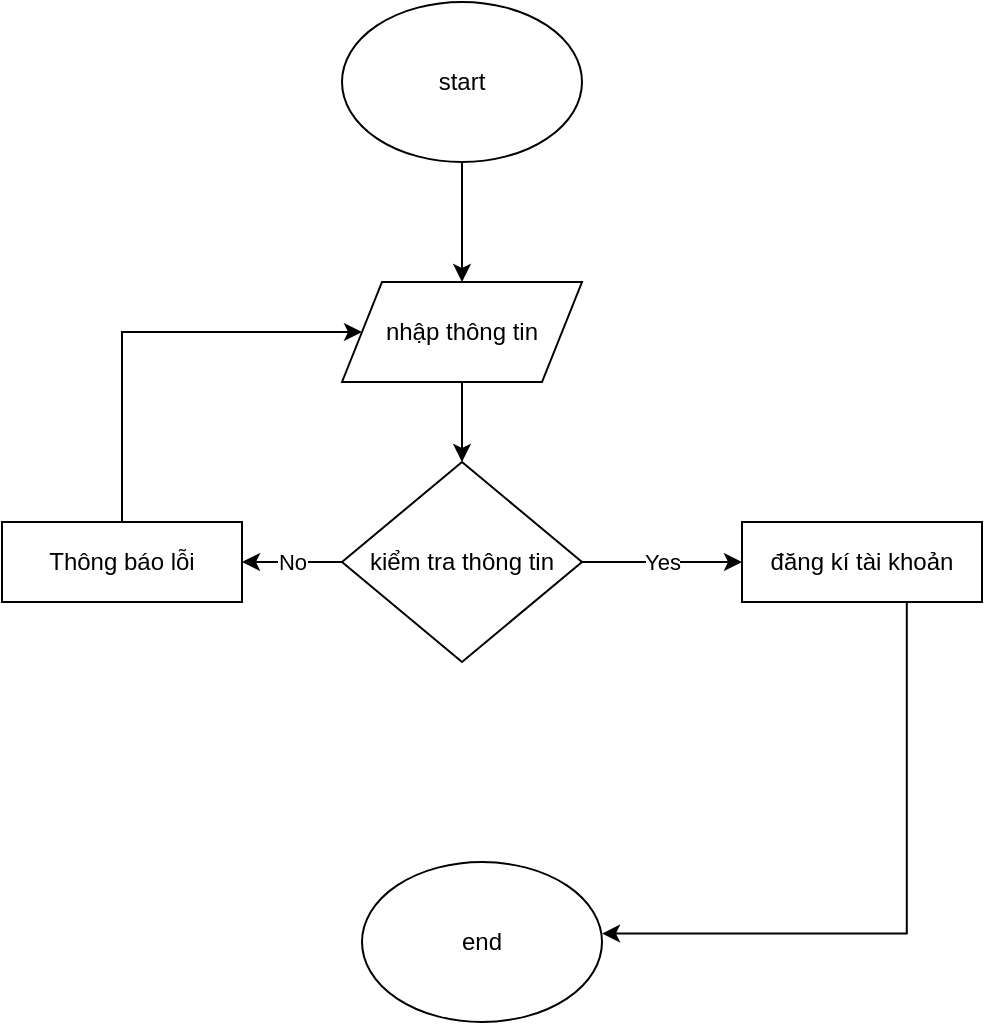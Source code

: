 <mxfile version="28.2.3">
  <diagram name="Page-1" id="nyWPZNVnwxpgpzb4Okbb">
    <mxGraphModel dx="1042" dy="596" grid="1" gridSize="10" guides="1" tooltips="1" connect="1" arrows="1" fold="1" page="1" pageScale="1" pageWidth="827" pageHeight="1169" math="0" shadow="0">
      <root>
        <mxCell id="0" />
        <mxCell id="1" parent="0" />
        <mxCell id="AaedQ9yPCrZqm83h_k6c-4" value="" style="edgeStyle=orthogonalEdgeStyle;rounded=0;orthogonalLoop=1;jettySize=auto;html=1;" edge="1" parent="1" source="AaedQ9yPCrZqm83h_k6c-1" target="AaedQ9yPCrZqm83h_k6c-3">
          <mxGeometry relative="1" as="geometry" />
        </mxCell>
        <mxCell id="AaedQ9yPCrZqm83h_k6c-1" value="start" style="ellipse;whiteSpace=wrap;html=1;" vertex="1" parent="1">
          <mxGeometry x="360" y="100" width="120" height="80" as="geometry" />
        </mxCell>
        <mxCell id="AaedQ9yPCrZqm83h_k6c-6" value="" style="edgeStyle=orthogonalEdgeStyle;rounded=0;orthogonalLoop=1;jettySize=auto;html=1;" edge="1" parent="1" source="AaedQ9yPCrZqm83h_k6c-3" target="AaedQ9yPCrZqm83h_k6c-5">
          <mxGeometry relative="1" as="geometry" />
        </mxCell>
        <mxCell id="AaedQ9yPCrZqm83h_k6c-3" value="nhập thông tin" style="shape=parallelogram;perimeter=parallelogramPerimeter;whiteSpace=wrap;html=1;fixedSize=1;" vertex="1" parent="1">
          <mxGeometry x="360" y="240" width="120" height="50" as="geometry" />
        </mxCell>
        <mxCell id="AaedQ9yPCrZqm83h_k6c-9" value="Yes" style="edgeStyle=orthogonalEdgeStyle;rounded=0;orthogonalLoop=1;jettySize=auto;html=1;" edge="1" parent="1" source="AaedQ9yPCrZqm83h_k6c-5" target="AaedQ9yPCrZqm83h_k6c-7">
          <mxGeometry relative="1" as="geometry" />
        </mxCell>
        <mxCell id="AaedQ9yPCrZqm83h_k6c-11" value="No" style="edgeStyle=orthogonalEdgeStyle;rounded=0;orthogonalLoop=1;jettySize=auto;html=1;" edge="1" parent="1" source="AaedQ9yPCrZqm83h_k6c-5" target="AaedQ9yPCrZqm83h_k6c-10">
          <mxGeometry relative="1" as="geometry" />
        </mxCell>
        <mxCell id="AaedQ9yPCrZqm83h_k6c-5" value="kiểm tra thông tin" style="rhombus;whiteSpace=wrap;html=1;" vertex="1" parent="1">
          <mxGeometry x="360" y="330" width="120" height="100" as="geometry" />
        </mxCell>
        <mxCell id="AaedQ9yPCrZqm83h_k6c-14" style="edgeStyle=orthogonalEdgeStyle;rounded=0;orthogonalLoop=1;jettySize=auto;html=1;entryX=0.98;entryY=0.697;entryDx=0;entryDy=0;entryPerimeter=0;" edge="1" parent="1">
          <mxGeometry relative="1" as="geometry">
            <mxPoint x="490.0" y="565.76" as="targetPoint" />
            <mxPoint x="642.4" y="380" as="sourcePoint" />
            <Array as="points">
              <mxPoint x="642.4" y="566" />
            </Array>
          </mxGeometry>
        </mxCell>
        <mxCell id="AaedQ9yPCrZqm83h_k6c-7" value="đăng kí tài khoản" style="rounded=0;whiteSpace=wrap;html=1;" vertex="1" parent="1">
          <mxGeometry x="560" y="360" width="120" height="40" as="geometry" />
        </mxCell>
        <mxCell id="AaedQ9yPCrZqm83h_k6c-12" style="edgeStyle=orthogonalEdgeStyle;rounded=0;orthogonalLoop=1;jettySize=auto;html=1;entryX=0;entryY=0.5;entryDx=0;entryDy=0;" edge="1" parent="1" source="AaedQ9yPCrZqm83h_k6c-10" target="AaedQ9yPCrZqm83h_k6c-3">
          <mxGeometry relative="1" as="geometry">
            <mxPoint x="250" y="260" as="targetPoint" />
            <Array as="points">
              <mxPoint x="250" y="265" />
            </Array>
          </mxGeometry>
        </mxCell>
        <mxCell id="AaedQ9yPCrZqm83h_k6c-10" value="Thông báo lỗi" style="rounded=0;whiteSpace=wrap;html=1;" vertex="1" parent="1">
          <mxGeometry x="190" y="360" width="120" height="40" as="geometry" />
        </mxCell>
        <mxCell id="AaedQ9yPCrZqm83h_k6c-13" value="end" style="ellipse;whiteSpace=wrap;html=1;" vertex="1" parent="1">
          <mxGeometry x="370" y="530" width="120" height="80" as="geometry" />
        </mxCell>
      </root>
    </mxGraphModel>
  </diagram>
</mxfile>
